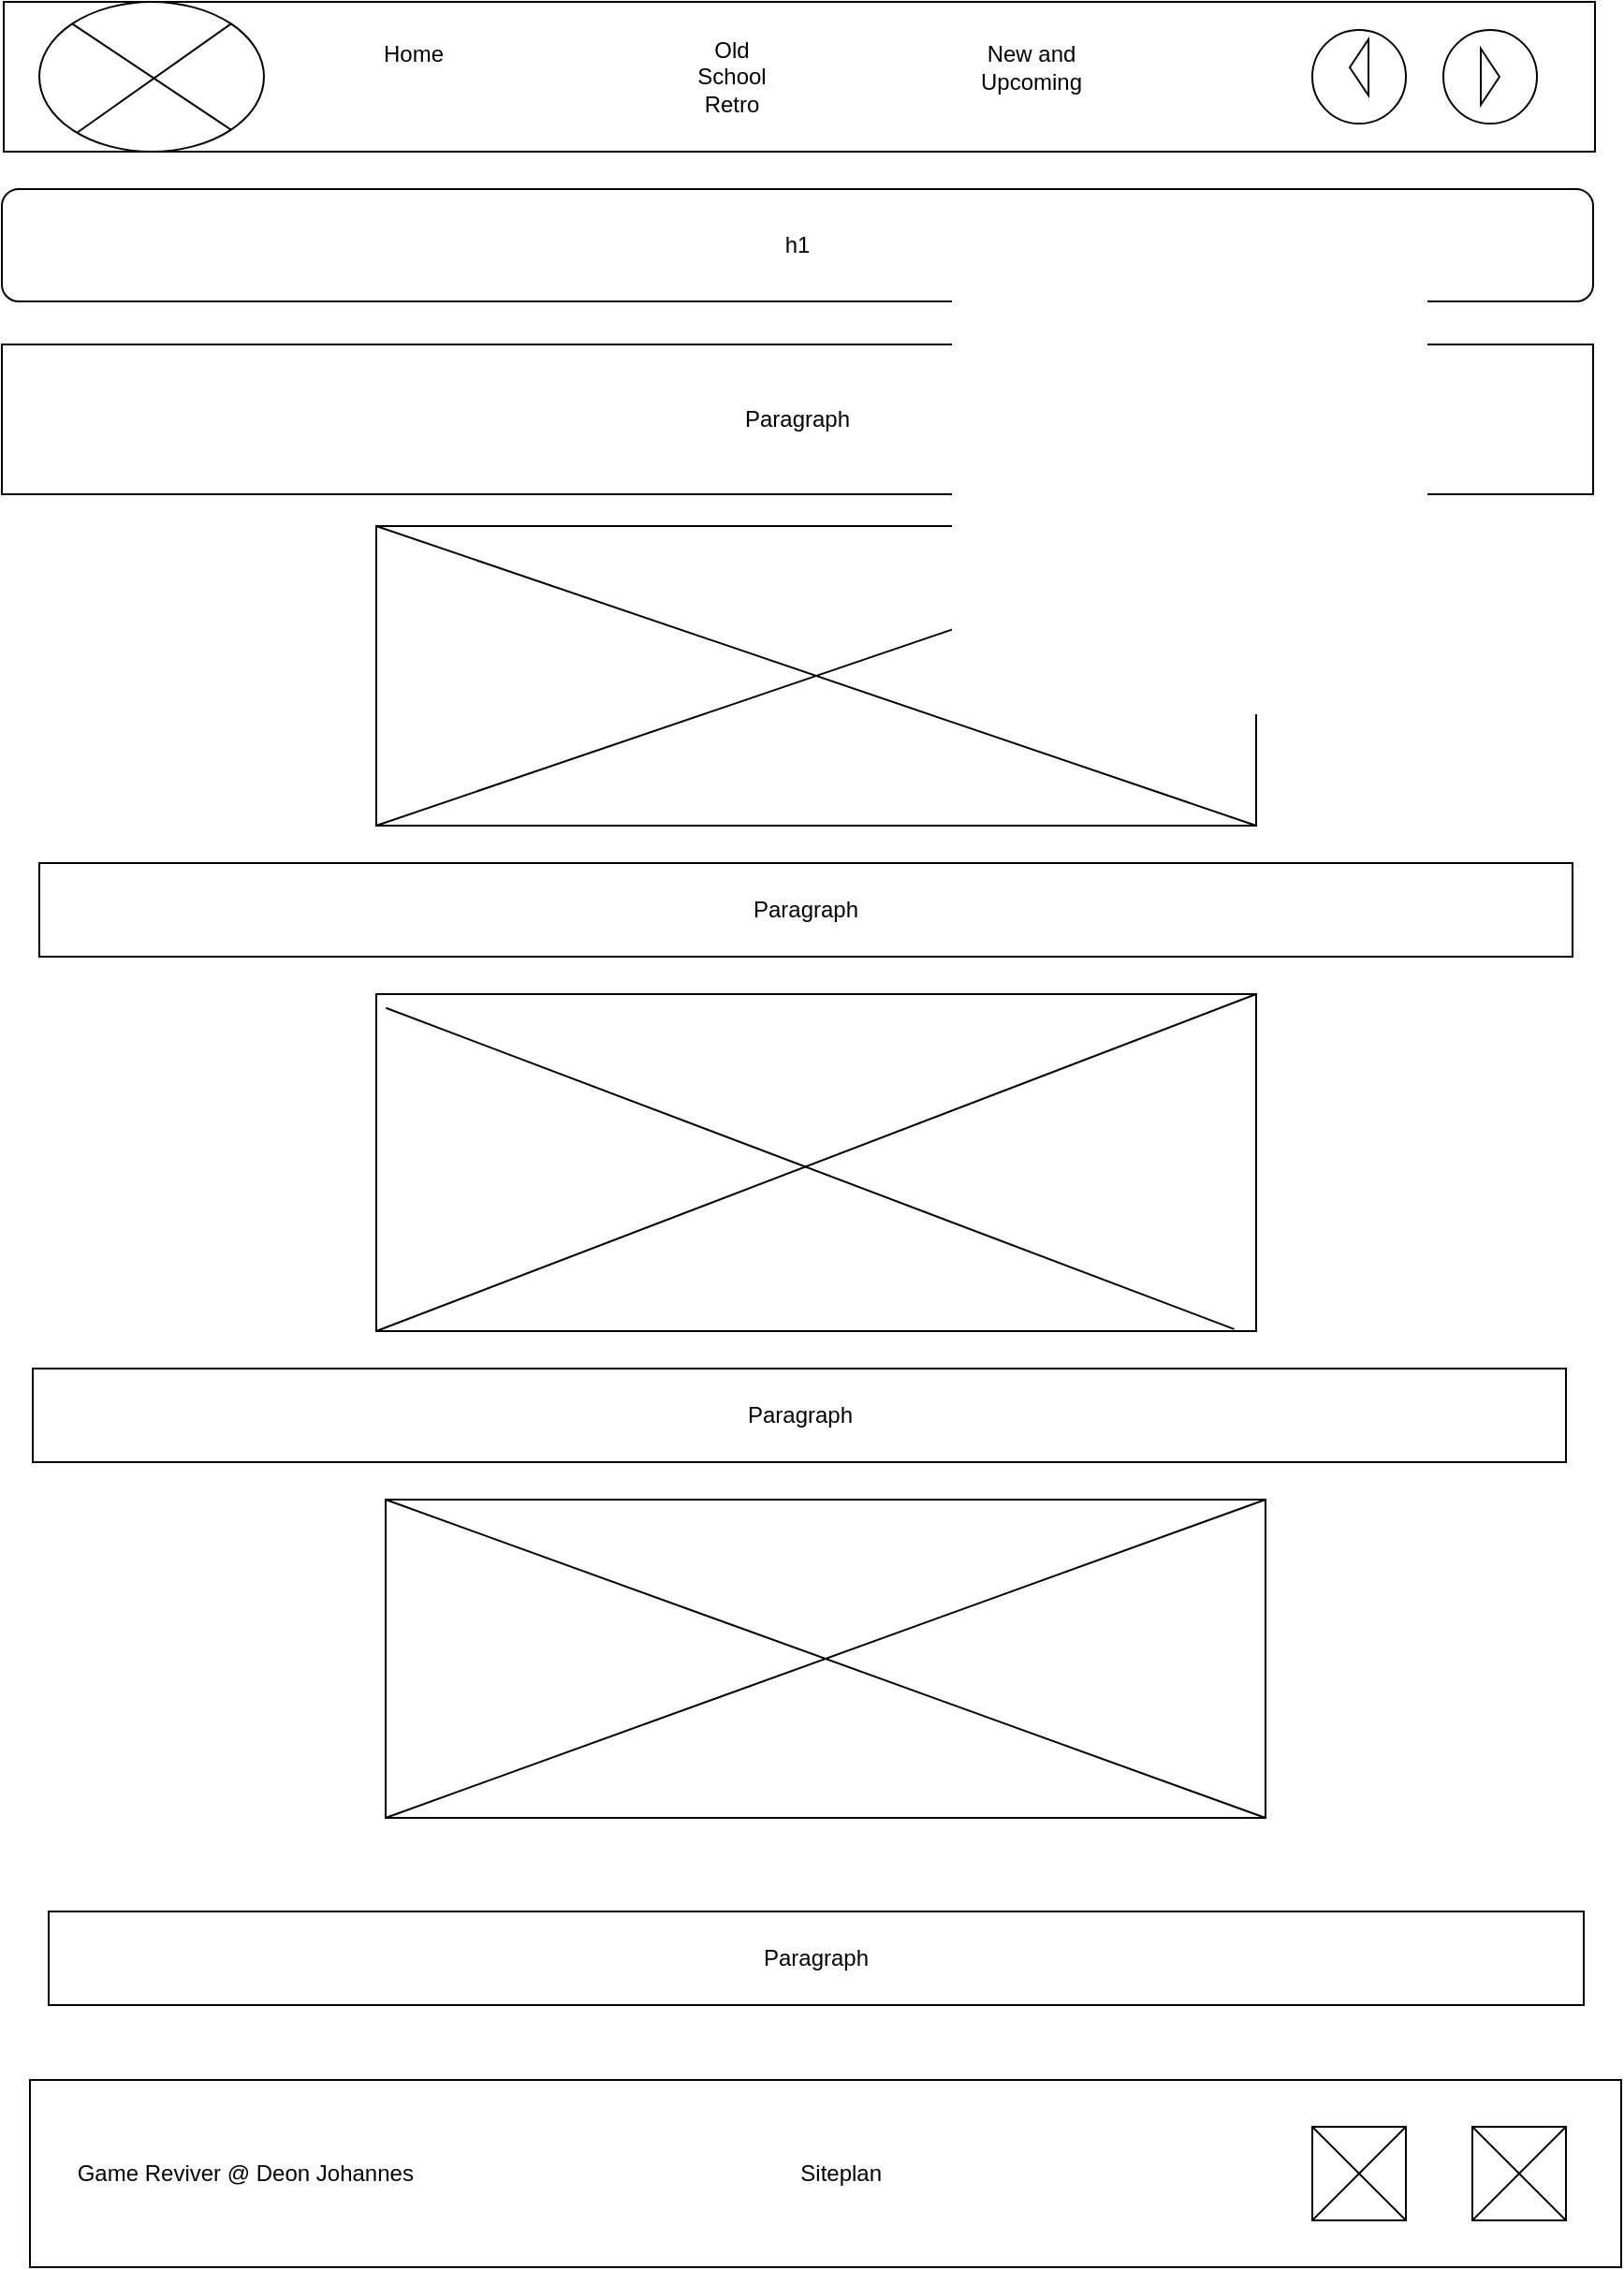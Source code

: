 <mxfile version="22.0.3" type="device">
  <diagram name="Page-1" id="1A2gPPfQfYN7-np6HzHH">
    <mxGraphModel dx="839" dy="513" grid="1" gridSize="10" guides="1" tooltips="1" connect="1" arrows="1" fold="1" page="1" pageScale="1" pageWidth="850" pageHeight="1100" math="0" shadow="0">
      <root>
        <mxCell id="0" />
        <mxCell id="1" parent="0" />
        <mxCell id="VqZ4n8kQQ8ND7D1PAzpy-3" value="&lt;div style=&quot;text-align: left;&quot;&gt;&amp;nbsp; &amp;nbsp;&lt;/div&gt;&lt;div style=&quot;&quot;&gt;&lt;/div&gt;" style="rounded=0;whiteSpace=wrap;html=1;align=center;movable=1;resizable=1;rotatable=1;deletable=1;editable=1;locked=0;connectable=1;" parent="1" vertex="1">
          <mxGeometry x="1" width="850" height="80" as="geometry" />
        </mxCell>
        <mxCell id="VqZ4n8kQQ8ND7D1PAzpy-4" value="" style="ellipse;whiteSpace=wrap;html=1;" parent="1" vertex="1">
          <mxGeometry x="20" width="120" height="80" as="geometry" />
        </mxCell>
        <mxCell id="VqZ4n8kQQ8ND7D1PAzpy-6" value="&amp;nbsp; &amp;nbsp; &amp;nbsp; &amp;nbsp;Game Reviver @ Deon Johannes&amp;nbsp; &amp;nbsp; &amp;nbsp; &amp;nbsp; &amp;nbsp; &amp;nbsp; &amp;nbsp; &amp;nbsp; &amp;nbsp; &amp;nbsp; &amp;nbsp; &amp;nbsp; &amp;nbsp; &amp;nbsp; &amp;nbsp; &amp;nbsp; &amp;nbsp; &amp;nbsp; &amp;nbsp; &amp;nbsp; &amp;nbsp; &amp;nbsp; &amp;nbsp; &amp;nbsp; &amp;nbsp; &amp;nbsp; &amp;nbsp; &amp;nbsp; &amp;nbsp; &amp;nbsp; &amp;nbsp; Siteplan&amp;nbsp; &amp;nbsp; &amp;nbsp; &amp;nbsp; &amp;nbsp; &amp;nbsp; &amp;nbsp; &amp;nbsp; &amp;nbsp; &amp;nbsp; &amp;nbsp; &amp;nbsp; &amp;nbsp; &amp;nbsp; &amp;nbsp; &amp;nbsp; &amp;nbsp; &amp;nbsp; &amp;nbsp; &amp;nbsp; &amp;nbsp; &amp;nbsp; &amp;nbsp; &amp;nbsp; &amp;nbsp; &amp;nbsp; &amp;nbsp; &amp;nbsp; &amp;nbsp; &amp;nbsp; &amp;nbsp; &amp;nbsp; &amp;nbsp; &amp;nbsp; &amp;nbsp; &amp;nbsp; &amp;nbsp; &amp;nbsp; &amp;nbsp; &amp;nbsp; &amp;nbsp; &amp;nbsp; &amp;nbsp; &amp;nbsp; &amp;nbsp;&amp;nbsp;" style="rounded=0;whiteSpace=wrap;html=1;align=left;" parent="1" vertex="1">
          <mxGeometry x="15" y="1110" width="850" height="100" as="geometry" />
        </mxCell>
        <mxCell id="VqZ4n8kQQ8ND7D1PAzpy-9" value="" style="endArrow=none;html=1;rounded=0;entryX=1;entryY=0;entryDx=0;entryDy=0;" parent="1" target="VqZ4n8kQQ8ND7D1PAzpy-4" edge="1">
          <mxGeometry width="50" height="50" relative="1" as="geometry">
            <mxPoint x="40" y="70" as="sourcePoint" />
            <mxPoint x="105" y="15" as="targetPoint" />
          </mxGeometry>
        </mxCell>
        <mxCell id="VqZ4n8kQQ8ND7D1PAzpy-11" value="" style="endArrow=none;html=1;rounded=0;entryX=1;entryY=1;entryDx=0;entryDy=0;exitX=0;exitY=0;exitDx=0;exitDy=0;" parent="1" source="VqZ4n8kQQ8ND7D1PAzpy-4" target="VqZ4n8kQQ8ND7D1PAzpy-4" edge="1">
          <mxGeometry width="50" height="50" relative="1" as="geometry">
            <mxPoint x="50" y="70" as="sourcePoint" />
            <mxPoint x="110" y="10" as="targetPoint" />
          </mxGeometry>
        </mxCell>
        <mxCell id="VqZ4n8kQQ8ND7D1PAzpy-16" value="h1" style="rounded=1;whiteSpace=wrap;html=1;" parent="1" vertex="1">
          <mxGeometry y="100" width="850" height="60" as="geometry" />
        </mxCell>
        <mxCell id="VqZ4n8kQQ8ND7D1PAzpy-17" value="Text" style="text;html=1;align=center;verticalAlign=middle;resizable=0;points=[];autosize=1;strokeColor=none;fillColor=none;" parent="1" vertex="1">
          <mxGeometry x="360" y="208" width="40" height="30" as="geometry" />
        </mxCell>
        <mxCell id="VqZ4n8kQQ8ND7D1PAzpy-23" value="Paragraph" style="rounded=0;whiteSpace=wrap;html=1;" parent="1" vertex="1">
          <mxGeometry y="183" width="850" height="80" as="geometry" />
        </mxCell>
        <mxCell id="VqZ4n8kQQ8ND7D1PAzpy-25" value="" style="rounded=0;whiteSpace=wrap;html=1;" parent="1" vertex="1">
          <mxGeometry x="200" y="280" width="470" height="160" as="geometry" />
        </mxCell>
        <mxCell id="VqZ4n8kQQ8ND7D1PAzpy-28" value="Paragraph" style="rounded=0;whiteSpace=wrap;html=1;" parent="1" vertex="1">
          <mxGeometry x="20" y="460" width="819" height="50" as="geometry" />
        </mxCell>
        <mxCell id="VqZ4n8kQQ8ND7D1PAzpy-32" value="" style="endArrow=none;html=1;rounded=0;exitX=0;exitY=1;exitDx=0;exitDy=0;entryX=1;entryY=0;entryDx=0;entryDy=0;" parent="1" source="VqZ4n8kQQ8ND7D1PAzpy-25" target="VqZ4n8kQQ8ND7D1PAzpy-25" edge="1">
          <mxGeometry width="50" height="50" relative="1" as="geometry">
            <mxPoint x="350" y="370" as="sourcePoint" />
            <mxPoint x="400" y="320" as="targetPoint" />
          </mxGeometry>
        </mxCell>
        <mxCell id="VqZ4n8kQQ8ND7D1PAzpy-33" value="" style="endArrow=none;html=1;rounded=0;entryX=1;entryY=1;entryDx=0;entryDy=0;exitX=0;exitY=0;exitDx=0;exitDy=0;" parent="1" source="VqZ4n8kQQ8ND7D1PAzpy-25" target="VqZ4n8kQQ8ND7D1PAzpy-25" edge="1">
          <mxGeometry width="50" height="50" relative="1" as="geometry">
            <mxPoint x="300" y="440" as="sourcePoint" />
            <mxPoint x="350" y="390" as="targetPoint" />
          </mxGeometry>
        </mxCell>
        <mxCell id="yUll7H5ExB23uH4SAmas-3" value="" style="rounded=0;whiteSpace=wrap;html=1;" parent="1" vertex="1">
          <mxGeometry x="200" y="530" width="470" height="180" as="geometry" />
        </mxCell>
        <mxCell id="yUll7H5ExB23uH4SAmas-6" value="" style="endArrow=none;html=1;rounded=0;entryX=1;entryY=0;entryDx=0;entryDy=0;exitX=0;exitY=1;exitDx=0;exitDy=0;" parent="1" source="yUll7H5ExB23uH4SAmas-3" target="yUll7H5ExB23uH4SAmas-3" edge="1">
          <mxGeometry width="50" height="50" relative="1" as="geometry">
            <mxPoint x="410" y="660" as="sourcePoint" />
            <mxPoint x="460" y="610" as="targetPoint" />
          </mxGeometry>
        </mxCell>
        <mxCell id="yUll7H5ExB23uH4SAmas-7" value="" style="endArrow=none;html=1;rounded=0;entryX=0.975;entryY=0.994;entryDx=0;entryDy=0;entryPerimeter=0;exitX=0.011;exitY=0.041;exitDx=0;exitDy=0;exitPerimeter=0;" parent="1" source="yUll7H5ExB23uH4SAmas-3" target="yUll7H5ExB23uH4SAmas-3" edge="1">
          <mxGeometry width="50" height="50" relative="1" as="geometry">
            <mxPoint x="360" y="558" as="sourcePoint" />
            <mxPoint x="412.222" y="626" as="targetPoint" />
          </mxGeometry>
        </mxCell>
        <mxCell id="LgFmigv9e_Kz_EdHM4O4-11" value="" style="rounded=0;whiteSpace=wrap;html=1;" parent="1" vertex="1">
          <mxGeometry x="700" y="1135" width="50" height="50" as="geometry" />
        </mxCell>
        <mxCell id="LgFmigv9e_Kz_EdHM4O4-12" value="" style="rounded=0;whiteSpace=wrap;html=1;" parent="1" vertex="1">
          <mxGeometry x="785.5" y="1135" width="50" height="50" as="geometry" />
        </mxCell>
        <mxCell id="LgFmigv9e_Kz_EdHM4O4-14" value="" style="endArrow=none;html=1;rounded=0;" parent="1" edge="1">
          <mxGeometry width="50" height="50" relative="1" as="geometry">
            <mxPoint x="700" y="1185" as="sourcePoint" />
            <mxPoint x="750" y="1135" as="targetPoint" />
          </mxGeometry>
        </mxCell>
        <mxCell id="LgFmigv9e_Kz_EdHM4O4-15" value="" style="endArrow=none;html=1;rounded=0;entryX=1;entryY=1;entryDx=0;entryDy=0;exitX=0;exitY=0;exitDx=0;exitDy=0;" parent="1" source="LgFmigv9e_Kz_EdHM4O4-11" target="LgFmigv9e_Kz_EdHM4O4-11" edge="1">
          <mxGeometry width="50" height="50" relative="1" as="geometry">
            <mxPoint x="650" y="1060" as="sourcePoint" />
            <mxPoint x="700" y="1010" as="targetPoint" />
          </mxGeometry>
        </mxCell>
        <mxCell id="LgFmigv9e_Kz_EdHM4O4-17" value="" style="endArrow=none;html=1;rounded=0;" parent="1" edge="1">
          <mxGeometry width="50" height="50" relative="1" as="geometry">
            <mxPoint x="785.5" y="1185" as="sourcePoint" />
            <mxPoint x="835.5" y="1135" as="targetPoint" />
          </mxGeometry>
        </mxCell>
        <mxCell id="LgFmigv9e_Kz_EdHM4O4-19" value="" style="endArrow=none;html=1;rounded=0;entryX=1;entryY=1;entryDx=0;entryDy=0;exitX=0;exitY=0;exitDx=0;exitDy=0;" parent="1" target="LgFmigv9e_Kz_EdHM4O4-12" edge="1" source="LgFmigv9e_Kz_EdHM4O4-12">
          <mxGeometry width="50" height="50" relative="1" as="geometry">
            <mxPoint x="750" y="1025" as="sourcePoint" />
            <mxPoint x="800" y="975" as="targetPoint" />
          </mxGeometry>
        </mxCell>
        <mxCell id="LgFmigv9e_Kz_EdHM4O4-20" value="Paragraph" style="rounded=0;whiteSpace=wrap;html=1;" parent="1" vertex="1">
          <mxGeometry x="25" y="1020" width="820" height="50" as="geometry" />
        </mxCell>
        <object label="Home" id="mNJbSlym71ZeMXSpc_pc-1">
          <mxCell style="text;strokeColor=none;align=center;fillColor=none;html=1;verticalAlign=middle;whiteSpace=wrap;rounded=0;" parent="1" vertex="1">
            <mxGeometry x="190" y="10" width="60" height="35" as="geometry" />
          </mxCell>
        </object>
        <mxCell id="mNJbSlym71ZeMXSpc_pc-2" value="Old&lt;br&gt;School&lt;br&gt;Retro&lt;br&gt;" style="text;strokeColor=none;align=center;fillColor=none;html=1;verticalAlign=middle;whiteSpace=wrap;rounded=0;" parent="1" vertex="1">
          <mxGeometry x="360" y="25" width="60" height="30" as="geometry" />
        </mxCell>
        <mxCell id="mNJbSlym71ZeMXSpc_pc-3" value="New and&lt;br&gt;Upcoming" style="text;strokeColor=none;align=center;fillColor=none;html=1;verticalAlign=middle;whiteSpace=wrap;rounded=0;" parent="1" vertex="1">
          <mxGeometry x="520" y="20" width="60" height="30" as="geometry" />
        </mxCell>
        <mxCell id="mNJbSlym71ZeMXSpc_pc-6" value="" style="ellipse;whiteSpace=wrap;html=1;aspect=fixed;" parent="1" vertex="1">
          <mxGeometry x="700" y="15" width="50" height="50" as="geometry" />
        </mxCell>
        <mxCell id="mNJbSlym71ZeMXSpc_pc-7" value="" style="ellipse;whiteSpace=wrap;html=1;aspect=fixed;" parent="1" vertex="1">
          <mxGeometry x="770" y="15" width="50" height="50" as="geometry" />
        </mxCell>
        <mxCell id="mNJbSlym71ZeMXSpc_pc-12" value="" style="html=1;shadow=0;dashed=0;align=center;verticalAlign=middle;shape=mxgraph.arrows2.arrow;dy=0.6;dx=40;notch=0;" parent="1" vertex="1">
          <mxGeometry x="790" y="25" width="10" height="30" as="geometry" />
        </mxCell>
        <mxCell id="mNJbSlym71ZeMXSpc_pc-15" value="" style="html=1;shadow=0;dashed=0;align=center;verticalAlign=middle;shape=mxgraph.arrows2.arrow;dy=0.6;dx=40;flipH=1;notch=0;" parent="1" vertex="1">
          <mxGeometry x="720" y="20" width="10" height="30" as="geometry" />
        </mxCell>
        <mxCell id="mOYl0JNlVjfyNP1BbUCt-1" value="Paragraph" style="rounded=0;whiteSpace=wrap;html=1;" vertex="1" parent="1">
          <mxGeometry x="16.5" y="730" width="819" height="50" as="geometry" />
        </mxCell>
        <mxCell id="mOYl0JNlVjfyNP1BbUCt-2" value="" style="rounded=0;whiteSpace=wrap;html=1;" vertex="1" parent="1">
          <mxGeometry x="205" y="800" width="470" height="170" as="geometry" />
        </mxCell>
        <mxCell id="mOYl0JNlVjfyNP1BbUCt-6" value="" style="endArrow=none;html=1;rounded=0;exitX=0;exitY=1;exitDx=0;exitDy=0;" edge="1" parent="1" source="mOYl0JNlVjfyNP1BbUCt-2">
          <mxGeometry width="50" height="50" relative="1" as="geometry">
            <mxPoint x="625" y="850" as="sourcePoint" />
            <mxPoint x="675" y="800" as="targetPoint" />
          </mxGeometry>
        </mxCell>
        <mxCell id="mOYl0JNlVjfyNP1BbUCt-7" value="" style="endArrow=none;html=1;rounded=0;entryX=0;entryY=0;entryDx=0;entryDy=0;exitX=1;exitY=1;exitDx=0;exitDy=0;" edge="1" parent="1" source="mOYl0JNlVjfyNP1BbUCt-2" target="mOYl0JNlVjfyNP1BbUCt-2">
          <mxGeometry width="50" height="50" relative="1" as="geometry">
            <mxPoint x="220" y="870" as="sourcePoint" />
            <mxPoint x="270" y="820" as="targetPoint" />
          </mxGeometry>
        </mxCell>
      </root>
    </mxGraphModel>
  </diagram>
</mxfile>
